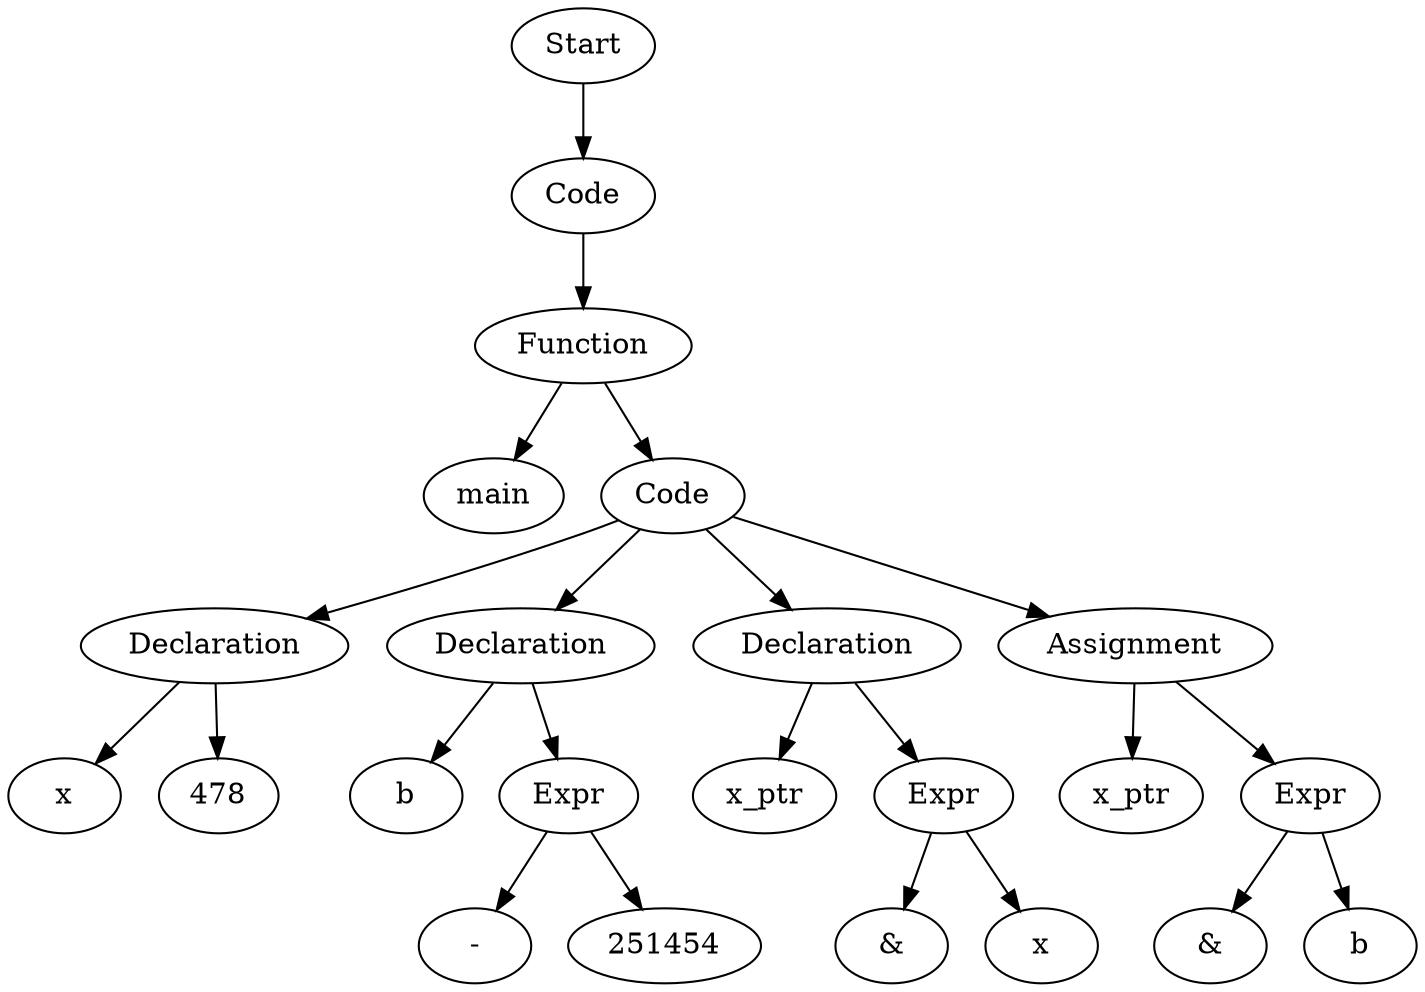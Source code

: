 digraph AST {
  "126744422423552" [label="Start"];
  "126744422423552" -> "126744422424896";
  "126744422424896" [label="Code"];
  "126744422424896" -> "126744422424752";
  "126744422424752" [label="Function"];
  "126744422424752" -> "126744422422928";
  "126744422424752" -> "126744422422112";
  "126744422422928" [label="main"];
  "126744422422112" [label="Code"];
  "126744422422112" -> "126744422424800";
  "126744422422112" -> "126744422422064";
  "126744422422112" -> "126744422426288";
  "126744422422112" -> "126744422427200";
  "126744422424800" [label="Declaration"];
  "126744422424800" -> "126744422420432";
  "126744422424800" -> "126744422422016";
  "126744422420432" [label="x"];
  "126744422422016" [label="478"];
  "126744422422064" [label="Declaration"];
  "126744422422064" -> "126744422426000";
  "126744422422064" -> "126744422426144";
  "126744422426000" [label="b"];
  "126744422426144" [label="Expr"];
  "126744422426144" -> "126744422426240";
  "126744422426144" -> "126744422426576";
  "126744422426240" [label="-"];
  "126744422426576" [label="251454"];
  "126744422426288" [label="Declaration"];
  "126744422426288" -> "126744422426864";
  "126744422426288" -> "126744422427056";
  "126744422426864" [label="x_ptr"];
  "126744422427056" [label="Expr"];
  "126744422427056" -> "126744422427152";
  "126744422427056" -> "126744422427488";
  "126744422427152" [label="&"];
  "126744422427488" [label="x"];
  "126744422427200" [label="Assignment"];
  "126744422427200" -> "126744422427584";
  "126744422427200" -> "126744422427728";
  "126744422427584" [label="x_ptr"];
  "126744422427728" [label="Expr"];
  "126744422427728" -> "126744422427824";
  "126744422427728" -> "126744422428160";
  "126744422427824" [label="&"];
  "126744422428160" [label="b"];
}
